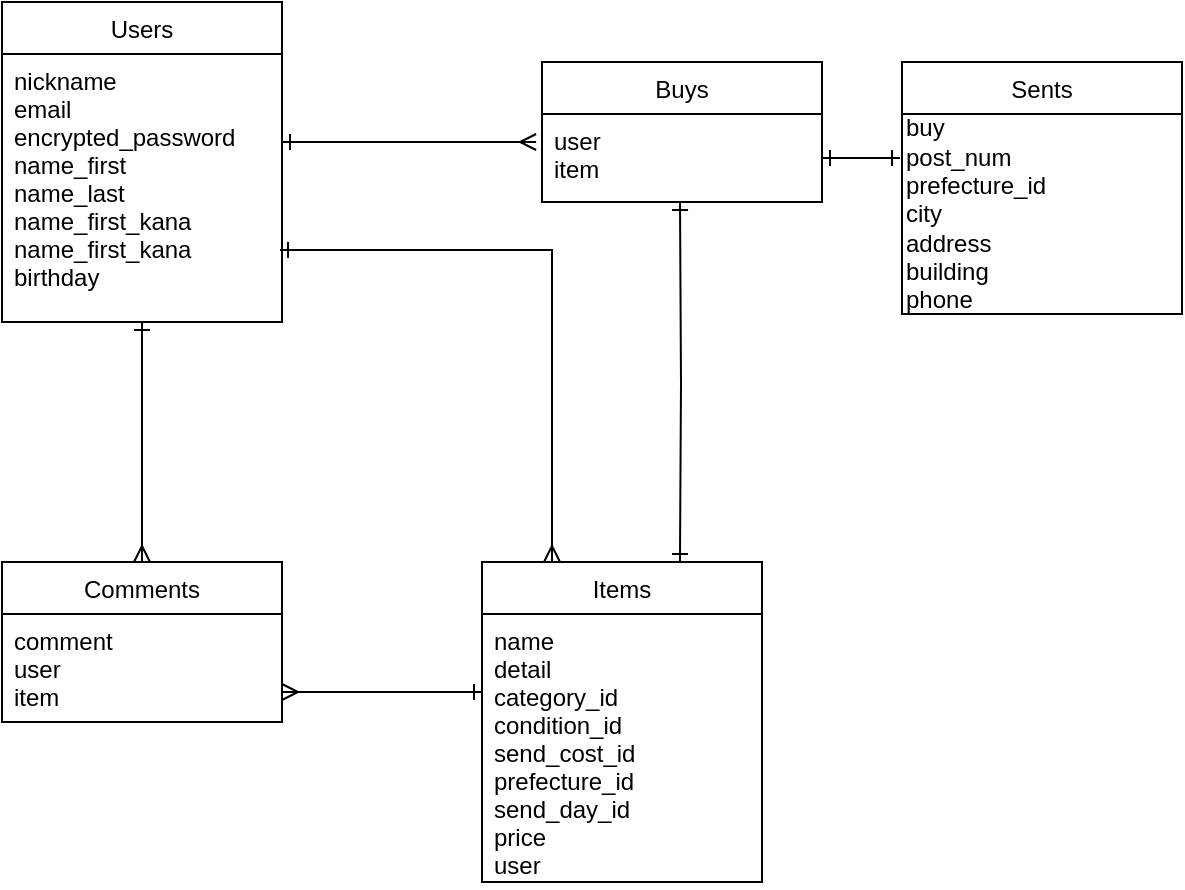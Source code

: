 <mxfile>
    <diagram id="CnMzsbKYhAMxGC-kKVKN" name="ページ1">
        <mxGraphModel dx="634" dy="380" grid="1" gridSize="10" guides="1" tooltips="1" connect="1" arrows="1" fold="1" page="1" pageScale="1" pageWidth="827" pageHeight="1169" math="0" shadow="0">
            <root>
                <mxCell id="0"/>
                <mxCell id="1" parent="0"/>
                <mxCell id="19" style="edgeStyle=orthogonalEdgeStyle;rounded=0;orthogonalLoop=1;jettySize=auto;html=1;entryX=0.5;entryY=0;entryDx=0;entryDy=0;endArrow=ERmany;endFill=0;startArrow=ERone;startFill=0;" edge="1" parent="1" source="2" target="6">
                    <mxGeometry relative="1" as="geometry"/>
                </mxCell>
                <mxCell id="2" value="Users" style="swimlane;fontStyle=0;childLayout=stackLayout;horizontal=1;startSize=26;horizontalStack=0;resizeParent=1;resizeParentMax=0;resizeLast=0;collapsible=1;marginBottom=0;" vertex="1" parent="1">
                    <mxGeometry x="40" y="40" width="140" height="160" as="geometry">
                        <mxRectangle x="40" y="40" width="50" height="26" as="alternateBounds"/>
                    </mxGeometry>
                </mxCell>
                <mxCell id="3" value="nickname&#10;email&#10;encrypted_password&#10;name_first&#10;name_last&#10;name_first_kana&#10;name_first_kana&#10;birthday&#10;" style="text;strokeColor=none;fillColor=none;align=left;verticalAlign=top;spacingLeft=4;spacingRight=4;overflow=hidden;rotatable=0;points=[[0,0.5],[1,0.5]];portConstraint=eastwest;" vertex="1" parent="2">
                    <mxGeometry y="26" width="140" height="134" as="geometry"/>
                </mxCell>
                <mxCell id="6" value="Comments" style="swimlane;fontStyle=0;childLayout=stackLayout;horizontal=1;startSize=26;horizontalStack=0;resizeParent=1;resizeParentMax=0;resizeLast=0;collapsible=1;marginBottom=0;" vertex="1" parent="1">
                    <mxGeometry x="40" y="320" width="140" height="80" as="geometry"/>
                </mxCell>
                <mxCell id="7" value="comment&#10;user&#10;item" style="text;strokeColor=none;fillColor=none;align=left;verticalAlign=top;spacingLeft=4;spacingRight=4;overflow=hidden;rotatable=0;points=[[0,0.5],[1,0.5]];portConstraint=eastwest;" vertex="1" parent="6">
                    <mxGeometry y="26" width="140" height="54" as="geometry"/>
                </mxCell>
                <mxCell id="10" value="Buys" style="swimlane;fontStyle=0;childLayout=stackLayout;horizontal=1;startSize=26;horizontalStack=0;resizeParent=1;resizeParentMax=0;resizeLast=0;collapsible=1;marginBottom=0;" vertex="1" parent="1">
                    <mxGeometry x="310" y="70" width="140" height="70" as="geometry"/>
                </mxCell>
                <mxCell id="11" value="user&#10;item" style="text;strokeColor=none;fillColor=none;align=left;verticalAlign=top;spacingLeft=4;spacingRight=4;overflow=hidden;rotatable=0;points=[[0,0.5],[1,0.5]];portConstraint=eastwest;" vertex="1" parent="10">
                    <mxGeometry y="26" width="140" height="44" as="geometry"/>
                </mxCell>
                <mxCell id="14" value="Items" style="swimlane;fontStyle=0;childLayout=stackLayout;horizontal=1;startSize=26;horizontalStack=0;resizeParent=1;resizeParentMax=0;resizeLast=0;collapsible=1;marginBottom=0;" vertex="1" parent="1">
                    <mxGeometry x="280" y="320" width="140" height="160" as="geometry"/>
                </mxCell>
                <mxCell id="15" value="name&#10;detail&#10;category_id&#10;condition_id&#10;send_cost_id&#10;prefecture_id&#10;send_day_id&#10;price&#10;user" style="text;strokeColor=none;fillColor=none;align=left;verticalAlign=top;spacingLeft=4;spacingRight=4;overflow=hidden;rotatable=0;points=[[0,0.5],[1,0.5]];portConstraint=eastwest;" vertex="1" parent="14">
                    <mxGeometry y="26" width="140" height="134" as="geometry"/>
                </mxCell>
                <mxCell id="21" style="edgeStyle=orthogonalEdgeStyle;rounded=0;orthogonalLoop=1;jettySize=auto;html=1;exitX=0;exitY=0.5;exitDx=0;exitDy=0;entryX=1;entryY=0.5;entryDx=0;entryDy=0;endArrow=ERmany;endFill=0;startArrow=ERone;startFill=0;" edge="1" parent="1">
                    <mxGeometry relative="1" as="geometry">
                        <mxPoint x="280" y="385" as="sourcePoint"/>
                        <mxPoint x="180" y="385" as="targetPoint"/>
                    </mxGeometry>
                </mxCell>
                <mxCell id="22" style="edgeStyle=orthogonalEdgeStyle;rounded=0;orthogonalLoop=1;jettySize=auto;html=1;endArrow=ERmany;endFill=0;startArrow=ERone;startFill=0;exitX=0.993;exitY=0.731;exitDx=0;exitDy=0;exitPerimeter=0;entryX=0.25;entryY=0;entryDx=0;entryDy=0;" edge="1" parent="1" source="3" target="14">
                    <mxGeometry relative="1" as="geometry">
                        <mxPoint x="310" y="170" as="sourcePoint"/>
                        <mxPoint x="310" y="260" as="targetPoint"/>
                        <Array as="points">
                            <mxPoint x="315" y="164"/>
                        </Array>
                    </mxGeometry>
                </mxCell>
                <mxCell id="40" style="edgeStyle=orthogonalEdgeStyle;rounded=0;orthogonalLoop=1;jettySize=auto;html=1;entryX=0.707;entryY=0;entryDx=0;entryDy=0;endArrow=ERone;endFill=0;startArrow=ERone;startFill=0;entryPerimeter=0;" edge="1" parent="1" target="14">
                    <mxGeometry relative="1" as="geometry">
                        <mxPoint x="379" y="140" as="sourcePoint"/>
                        <mxPoint x="380" y="264" as="targetPoint"/>
                    </mxGeometry>
                </mxCell>
                <mxCell id="41" style="edgeStyle=orthogonalEdgeStyle;rounded=0;orthogonalLoop=1;jettySize=auto;html=1;entryX=1;entryY=0.5;entryDx=0;entryDy=0;endArrow=ERone;endFill=0;startArrow=ERmany;startFill=0;exitX=-0.021;exitY=0.769;exitDx=0;exitDy=0;exitPerimeter=0;" edge="1" parent="1">
                    <mxGeometry relative="1" as="geometry">
                        <mxPoint x="307.06" y="109.994" as="sourcePoint"/>
                        <mxPoint x="180" y="110" as="targetPoint"/>
                    </mxGeometry>
                </mxCell>
                <mxCell id="43" value="Sents" style="swimlane;fontStyle=0;childLayout=stackLayout;horizontal=1;startSize=26;horizontalStack=0;resizeParent=1;resizeParentMax=0;resizeLast=0;collapsible=1;marginBottom=0;" vertex="1" parent="1">
                    <mxGeometry x="490" y="70" width="140" height="126" as="geometry"/>
                </mxCell>
                <mxCell id="47" style="edgeStyle=orthogonalEdgeStyle;rounded=0;orthogonalLoop=1;jettySize=auto;html=1;entryX=1;entryY=0.5;entryDx=0;entryDy=0;endArrow=ERone;endFill=0;startArrow=ERone;startFill=0;exitX=-0.007;exitY=0.22;exitDx=0;exitDy=0;exitPerimeter=0;" edge="1" parent="43" source="46">
                    <mxGeometry relative="1" as="geometry">
                        <mxPoint x="87.06" y="47.504" as="sourcePoint"/>
                        <mxPoint x="-40" y="47.51" as="targetPoint"/>
                    </mxGeometry>
                </mxCell>
                <mxCell id="46" value="&lt;div&gt;&lt;span&gt;buy&lt;/span&gt;&lt;/div&gt;&lt;span&gt;post_num&lt;/span&gt;&lt;br style=&quot;padding: 0px ; margin: 0px&quot;&gt;&lt;span&gt;prefecture_id&lt;/span&gt;&lt;br style=&quot;padding: 0px ; margin: 0px&quot;&gt;&lt;div&gt;&lt;span&gt;city&lt;/span&gt;&lt;/div&gt;&lt;span&gt;&lt;div&gt;&lt;span&gt;address&lt;/span&gt;&lt;/div&gt;&lt;/span&gt;&lt;span&gt;building&lt;/span&gt;&lt;br style=&quot;padding: 0px ; margin: 0px&quot;&gt;&lt;span&gt;phone&lt;/span&gt;" style="text;html=1;align=left;verticalAlign=middle;resizable=0;points=[];autosize=1;strokeColor=none;" vertex="1" parent="43">
                    <mxGeometry y="26" width="140" height="100" as="geometry"/>
                </mxCell>
            </root>
        </mxGraphModel>
    </diagram>
</mxfile>